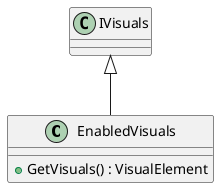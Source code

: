 @startuml
class EnabledVisuals {
    + GetVisuals() : VisualElement
}
IVisuals <|-- EnabledVisuals
@enduml
